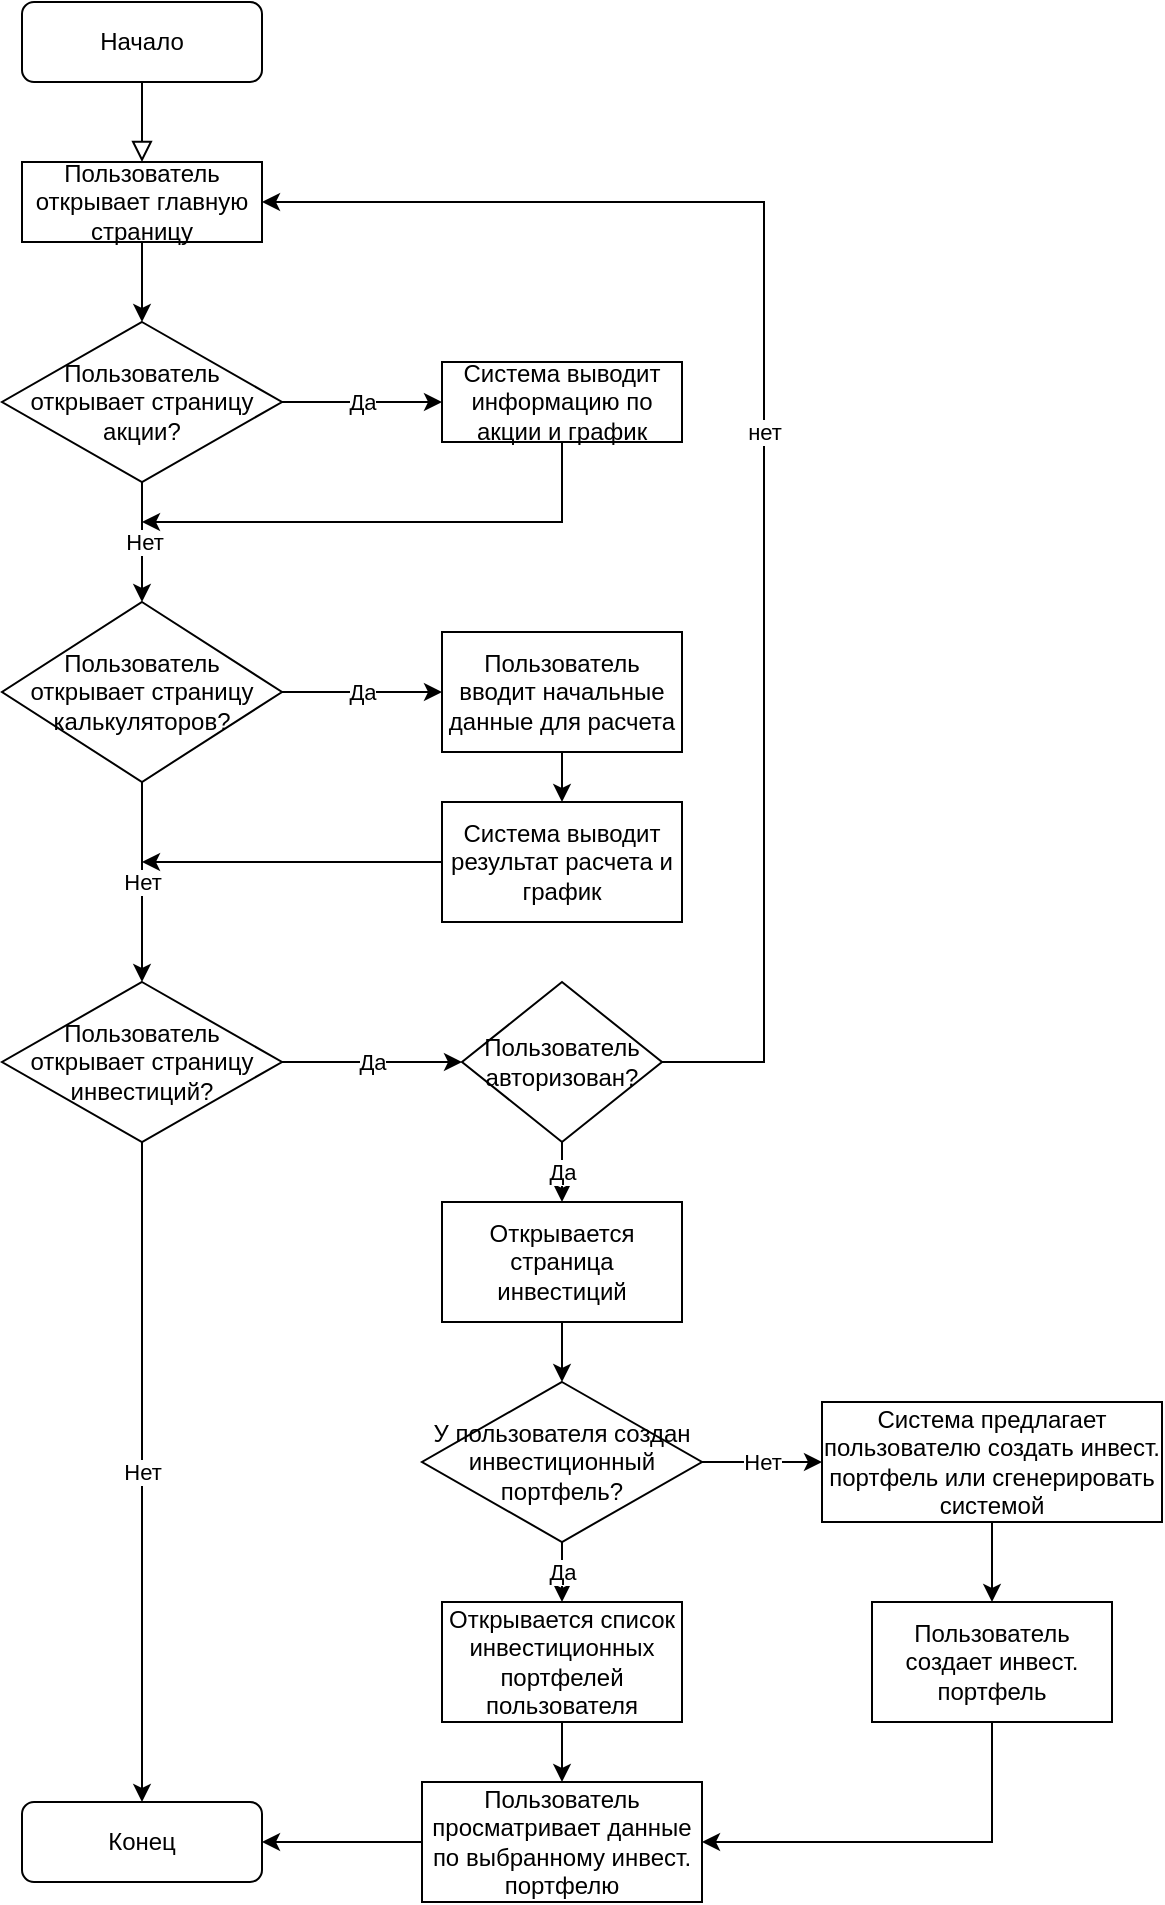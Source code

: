 <mxfile version="21.3.4" type="github">
  <diagram id="C5RBs43oDa-KdzZeNtuy" name="Page-1">
    <mxGraphModel dx="1434" dy="764" grid="1" gridSize="10" guides="1" tooltips="1" connect="1" arrows="1" fold="1" page="1" pageScale="1" pageWidth="827" pageHeight="1169" math="0" shadow="0">
      <root>
        <mxCell id="WIyWlLk6GJQsqaUBKTNV-0" />
        <mxCell id="WIyWlLk6GJQsqaUBKTNV-1" parent="WIyWlLk6GJQsqaUBKTNV-0" />
        <mxCell id="WIyWlLk6GJQsqaUBKTNV-2" value="" style="rounded=0;html=1;jettySize=auto;orthogonalLoop=1;fontSize=11;endArrow=block;endFill=0;endSize=8;strokeWidth=1;shadow=0;labelBackgroundColor=none;edgeStyle=orthogonalEdgeStyle;entryX=0.5;entryY=0;entryDx=0;entryDy=0;" parent="WIyWlLk6GJQsqaUBKTNV-1" source="WIyWlLk6GJQsqaUBKTNV-3" target="UktBmQjEYyq3AcT-VVxK-0" edge="1">
          <mxGeometry relative="1" as="geometry">
            <mxPoint x="220" y="170" as="targetPoint" />
          </mxGeometry>
        </mxCell>
        <mxCell id="WIyWlLk6GJQsqaUBKTNV-3" value="Начало" style="rounded=1;whiteSpace=wrap;html=1;fontSize=12;glass=0;strokeWidth=1;shadow=0;" parent="WIyWlLk6GJQsqaUBKTNV-1" vertex="1">
          <mxGeometry x="160" y="80" width="120" height="40" as="geometry" />
        </mxCell>
        <mxCell id="UktBmQjEYyq3AcT-VVxK-2" style="edgeStyle=orthogonalEdgeStyle;rounded=0;orthogonalLoop=1;jettySize=auto;html=1;entryX=0.5;entryY=0;entryDx=0;entryDy=0;" edge="1" parent="WIyWlLk6GJQsqaUBKTNV-1" source="UktBmQjEYyq3AcT-VVxK-0" target="UktBmQjEYyq3AcT-VVxK-6">
          <mxGeometry relative="1" as="geometry">
            <mxPoint x="220" y="240" as="targetPoint" />
          </mxGeometry>
        </mxCell>
        <mxCell id="UktBmQjEYyq3AcT-VVxK-0" value="Пользователь открывает главную страницу" style="rounded=0;whiteSpace=wrap;html=1;" vertex="1" parent="WIyWlLk6GJQsqaUBKTNV-1">
          <mxGeometry x="160" y="160" width="120" height="40" as="geometry" />
        </mxCell>
        <mxCell id="UktBmQjEYyq3AcT-VVxK-11" value="Да" style="edgeStyle=orthogonalEdgeStyle;rounded=0;orthogonalLoop=1;jettySize=auto;html=1;" edge="1" parent="WIyWlLk6GJQsqaUBKTNV-1" source="UktBmQjEYyq3AcT-VVxK-6" target="UktBmQjEYyq3AcT-VVxK-10">
          <mxGeometry relative="1" as="geometry" />
        </mxCell>
        <mxCell id="UktBmQjEYyq3AcT-VVxK-14" value="Нет" style="edgeStyle=orthogonalEdgeStyle;rounded=0;orthogonalLoop=1;jettySize=auto;html=1;" edge="1" parent="WIyWlLk6GJQsqaUBKTNV-1" source="UktBmQjEYyq3AcT-VVxK-6">
          <mxGeometry relative="1" as="geometry">
            <mxPoint x="220" y="380" as="targetPoint" />
          </mxGeometry>
        </mxCell>
        <mxCell id="UktBmQjEYyq3AcT-VVxK-6" value="Пользователь открывает страницу акции?" style="rhombus;whiteSpace=wrap;html=1;rounded=0;" vertex="1" parent="WIyWlLk6GJQsqaUBKTNV-1">
          <mxGeometry x="150" y="240" width="140" height="80" as="geometry" />
        </mxCell>
        <mxCell id="UktBmQjEYyq3AcT-VVxK-13" style="edgeStyle=orthogonalEdgeStyle;rounded=0;orthogonalLoop=1;jettySize=auto;html=1;endArrow=classic;endFill=1;exitX=0.5;exitY=1;exitDx=0;exitDy=0;" edge="1" parent="WIyWlLk6GJQsqaUBKTNV-1" source="UktBmQjEYyq3AcT-VVxK-10">
          <mxGeometry relative="1" as="geometry">
            <mxPoint x="220" y="340" as="targetPoint" />
            <mxPoint x="460" y="300" as="sourcePoint" />
            <Array as="points">
              <mxPoint x="430" y="340" />
            </Array>
          </mxGeometry>
        </mxCell>
        <mxCell id="UktBmQjEYyq3AcT-VVxK-10" value="Система выводит информацию по акции и график" style="whiteSpace=wrap;html=1;rounded=0;" vertex="1" parent="WIyWlLk6GJQsqaUBKTNV-1">
          <mxGeometry x="370" y="260" width="120" height="40" as="geometry" />
        </mxCell>
        <mxCell id="UktBmQjEYyq3AcT-VVxK-17" value="Да" style="edgeStyle=orthogonalEdgeStyle;rounded=0;orthogonalLoop=1;jettySize=auto;html=1;" edge="1" parent="WIyWlLk6GJQsqaUBKTNV-1" source="UktBmQjEYyq3AcT-VVxK-15" target="UktBmQjEYyq3AcT-VVxK-16">
          <mxGeometry relative="1" as="geometry" />
        </mxCell>
        <mxCell id="UktBmQjEYyq3AcT-VVxK-25" value="Нет" style="edgeStyle=orthogonalEdgeStyle;rounded=0;orthogonalLoop=1;jettySize=auto;html=1;" edge="1" parent="WIyWlLk6GJQsqaUBKTNV-1" source="UktBmQjEYyq3AcT-VVxK-15" target="UktBmQjEYyq3AcT-VVxK-24">
          <mxGeometry relative="1" as="geometry" />
        </mxCell>
        <mxCell id="UktBmQjEYyq3AcT-VVxK-15" value="Пользователь открывает страницу калькуляторов?" style="rhombus;whiteSpace=wrap;html=1;rounded=0;" vertex="1" parent="WIyWlLk6GJQsqaUBKTNV-1">
          <mxGeometry x="150" y="380" width="140" height="90" as="geometry" />
        </mxCell>
        <mxCell id="UktBmQjEYyq3AcT-VVxK-19" value="" style="edgeStyle=orthogonalEdgeStyle;rounded=0;orthogonalLoop=1;jettySize=auto;html=1;" edge="1" parent="WIyWlLk6GJQsqaUBKTNV-1" source="UktBmQjEYyq3AcT-VVxK-16" target="UktBmQjEYyq3AcT-VVxK-18">
          <mxGeometry relative="1" as="geometry" />
        </mxCell>
        <mxCell id="UktBmQjEYyq3AcT-VVxK-16" value="Пользователь вводит начальные данные для расчета" style="whiteSpace=wrap;html=1;rounded=0;" vertex="1" parent="WIyWlLk6GJQsqaUBKTNV-1">
          <mxGeometry x="370" y="395" width="120" height="60" as="geometry" />
        </mxCell>
        <mxCell id="UktBmQjEYyq3AcT-VVxK-26" style="edgeStyle=orthogonalEdgeStyle;rounded=0;orthogonalLoop=1;jettySize=auto;html=1;endArrow=classic;endFill=1;" edge="1" parent="WIyWlLk6GJQsqaUBKTNV-1" source="UktBmQjEYyq3AcT-VVxK-18">
          <mxGeometry relative="1" as="geometry">
            <mxPoint x="220" y="510" as="targetPoint" />
            <Array as="points">
              <mxPoint x="250" y="510" />
              <mxPoint x="250" y="510" />
            </Array>
          </mxGeometry>
        </mxCell>
        <mxCell id="UktBmQjEYyq3AcT-VVxK-18" value="Система выводит результат расчета и график" style="whiteSpace=wrap;html=1;rounded=0;" vertex="1" parent="WIyWlLk6GJQsqaUBKTNV-1">
          <mxGeometry x="370" y="480" width="120" height="60" as="geometry" />
        </mxCell>
        <mxCell id="UktBmQjEYyq3AcT-VVxK-29" value="Да" style="edgeStyle=orthogonalEdgeStyle;rounded=0;orthogonalLoop=1;jettySize=auto;html=1;" edge="1" parent="WIyWlLk6GJQsqaUBKTNV-1" source="UktBmQjEYyq3AcT-VVxK-24" target="UktBmQjEYyq3AcT-VVxK-28">
          <mxGeometry relative="1" as="geometry" />
        </mxCell>
        <mxCell id="UktBmQjEYyq3AcT-VVxK-41" value="Нет" style="edgeStyle=orthogonalEdgeStyle;rounded=0;orthogonalLoop=1;jettySize=auto;html=1;entryX=0.5;entryY=0;entryDx=0;entryDy=0;" edge="1" parent="WIyWlLk6GJQsqaUBKTNV-1" source="UktBmQjEYyq3AcT-VVxK-24" target="UktBmQjEYyq3AcT-VVxK-42">
          <mxGeometry relative="1" as="geometry">
            <mxPoint x="220" y="990" as="targetPoint" />
          </mxGeometry>
        </mxCell>
        <mxCell id="UktBmQjEYyq3AcT-VVxK-24" value="Пользователь открывает страницу инвестиций?" style="rhombus;whiteSpace=wrap;html=1;rounded=0;" vertex="1" parent="WIyWlLk6GJQsqaUBKTNV-1">
          <mxGeometry x="150" y="570" width="140" height="80" as="geometry" />
        </mxCell>
        <mxCell id="UktBmQjEYyq3AcT-VVxK-33" value="Да" style="edgeStyle=orthogonalEdgeStyle;rounded=0;orthogonalLoop=1;jettySize=auto;html=1;" edge="1" parent="WIyWlLk6GJQsqaUBKTNV-1" source="UktBmQjEYyq3AcT-VVxK-28" target="UktBmQjEYyq3AcT-VVxK-32">
          <mxGeometry relative="1" as="geometry" />
        </mxCell>
        <mxCell id="UktBmQjEYyq3AcT-VVxK-51" value="нет" style="edgeStyle=orthogonalEdgeStyle;rounded=0;orthogonalLoop=1;jettySize=auto;html=1;entryX=1;entryY=0.5;entryDx=0;entryDy=0;" edge="1" parent="WIyWlLk6GJQsqaUBKTNV-1" source="UktBmQjEYyq3AcT-VVxK-28" target="UktBmQjEYyq3AcT-VVxK-0">
          <mxGeometry relative="1" as="geometry">
            <mxPoint x="520" y="180" as="targetPoint" />
            <Array as="points">
              <mxPoint x="531" y="610" />
              <mxPoint x="531" y="180" />
            </Array>
          </mxGeometry>
        </mxCell>
        <mxCell id="UktBmQjEYyq3AcT-VVxK-28" value="Пользователь авторизован?" style="rhombus;whiteSpace=wrap;html=1;rounded=0;" vertex="1" parent="WIyWlLk6GJQsqaUBKTNV-1">
          <mxGeometry x="380" y="570" width="100" height="80" as="geometry" />
        </mxCell>
        <mxCell id="UktBmQjEYyq3AcT-VVxK-36" value="" style="edgeStyle=orthogonalEdgeStyle;rounded=0;orthogonalLoop=1;jettySize=auto;html=1;" edge="1" parent="WIyWlLk6GJQsqaUBKTNV-1" source="UktBmQjEYyq3AcT-VVxK-32" target="UktBmQjEYyq3AcT-VVxK-35">
          <mxGeometry relative="1" as="geometry" />
        </mxCell>
        <mxCell id="UktBmQjEYyq3AcT-VVxK-32" value="Открывается страница инвестиций" style="whiteSpace=wrap;html=1;rounded=0;" vertex="1" parent="WIyWlLk6GJQsqaUBKTNV-1">
          <mxGeometry x="370" y="680" width="120" height="60" as="geometry" />
        </mxCell>
        <mxCell id="UktBmQjEYyq3AcT-VVxK-38" value="Да" style="edgeStyle=orthogonalEdgeStyle;rounded=0;orthogonalLoop=1;jettySize=auto;html=1;" edge="1" parent="WIyWlLk6GJQsqaUBKTNV-1" source="UktBmQjEYyq3AcT-VVxK-35" target="UktBmQjEYyq3AcT-VVxK-37">
          <mxGeometry relative="1" as="geometry" />
        </mxCell>
        <mxCell id="UktBmQjEYyq3AcT-VVxK-40" value="Нет" style="edgeStyle=orthogonalEdgeStyle;rounded=0;orthogonalLoop=1;jettySize=auto;html=1;" edge="1" parent="WIyWlLk6GJQsqaUBKTNV-1" source="UktBmQjEYyq3AcT-VVxK-35" target="UktBmQjEYyq3AcT-VVxK-39">
          <mxGeometry relative="1" as="geometry" />
        </mxCell>
        <mxCell id="UktBmQjEYyq3AcT-VVxK-35" value="У пользователя создан инвестиционный портфель?" style="rhombus;whiteSpace=wrap;html=1;rounded=0;" vertex="1" parent="WIyWlLk6GJQsqaUBKTNV-1">
          <mxGeometry x="360" y="770" width="140" height="80" as="geometry" />
        </mxCell>
        <mxCell id="UktBmQjEYyq3AcT-VVxK-44" value="" style="edgeStyle=orthogonalEdgeStyle;rounded=0;orthogonalLoop=1;jettySize=auto;html=1;" edge="1" parent="WIyWlLk6GJQsqaUBKTNV-1" source="UktBmQjEYyq3AcT-VVxK-37" target="UktBmQjEYyq3AcT-VVxK-43">
          <mxGeometry relative="1" as="geometry" />
        </mxCell>
        <mxCell id="UktBmQjEYyq3AcT-VVxK-37" value="Открывается список инвестиционных портфелей пользователя" style="whiteSpace=wrap;html=1;rounded=0;" vertex="1" parent="WIyWlLk6GJQsqaUBKTNV-1">
          <mxGeometry x="370" y="880" width="120" height="60" as="geometry" />
        </mxCell>
        <mxCell id="UktBmQjEYyq3AcT-VVxK-47" value="" style="edgeStyle=orthogonalEdgeStyle;rounded=0;orthogonalLoop=1;jettySize=auto;html=1;" edge="1" parent="WIyWlLk6GJQsqaUBKTNV-1" source="UktBmQjEYyq3AcT-VVxK-39" target="UktBmQjEYyq3AcT-VVxK-46">
          <mxGeometry relative="1" as="geometry" />
        </mxCell>
        <mxCell id="UktBmQjEYyq3AcT-VVxK-39" value="Система предлагает пользователю создать инвест. портфель или сгенерировать системой" style="whiteSpace=wrap;html=1;rounded=0;" vertex="1" parent="WIyWlLk6GJQsqaUBKTNV-1">
          <mxGeometry x="560" y="780" width="170" height="60" as="geometry" />
        </mxCell>
        <mxCell id="UktBmQjEYyq3AcT-VVxK-42" value="Конец" style="rounded=1;whiteSpace=wrap;html=1;fontSize=12;glass=0;strokeWidth=1;shadow=0;" vertex="1" parent="WIyWlLk6GJQsqaUBKTNV-1">
          <mxGeometry x="160" y="980" width="120" height="40" as="geometry" />
        </mxCell>
        <mxCell id="UktBmQjEYyq3AcT-VVxK-50" style="edgeStyle=orthogonalEdgeStyle;rounded=0;orthogonalLoop=1;jettySize=auto;html=1;entryX=1;entryY=0.5;entryDx=0;entryDy=0;" edge="1" parent="WIyWlLk6GJQsqaUBKTNV-1" source="UktBmQjEYyq3AcT-VVxK-43" target="UktBmQjEYyq3AcT-VVxK-42">
          <mxGeometry relative="1" as="geometry" />
        </mxCell>
        <mxCell id="UktBmQjEYyq3AcT-VVxK-43" value="Пользователь просматривает данные по выбранному инвест. портфелю" style="whiteSpace=wrap;html=1;rounded=0;" vertex="1" parent="WIyWlLk6GJQsqaUBKTNV-1">
          <mxGeometry x="360" y="970" width="140" height="60" as="geometry" />
        </mxCell>
        <mxCell id="UktBmQjEYyq3AcT-VVxK-48" style="edgeStyle=orthogonalEdgeStyle;rounded=0;orthogonalLoop=1;jettySize=auto;html=1;entryX=1;entryY=0.5;entryDx=0;entryDy=0;exitX=0.5;exitY=1;exitDx=0;exitDy=0;" edge="1" parent="WIyWlLk6GJQsqaUBKTNV-1" source="UktBmQjEYyq3AcT-VVxK-46" target="UktBmQjEYyq3AcT-VVxK-43">
          <mxGeometry relative="1" as="geometry" />
        </mxCell>
        <mxCell id="UktBmQjEYyq3AcT-VVxK-46" value="Пользователь создает инвест. портфель" style="whiteSpace=wrap;html=1;rounded=0;" vertex="1" parent="WIyWlLk6GJQsqaUBKTNV-1">
          <mxGeometry x="585" y="880" width="120" height="60" as="geometry" />
        </mxCell>
      </root>
    </mxGraphModel>
  </diagram>
</mxfile>
